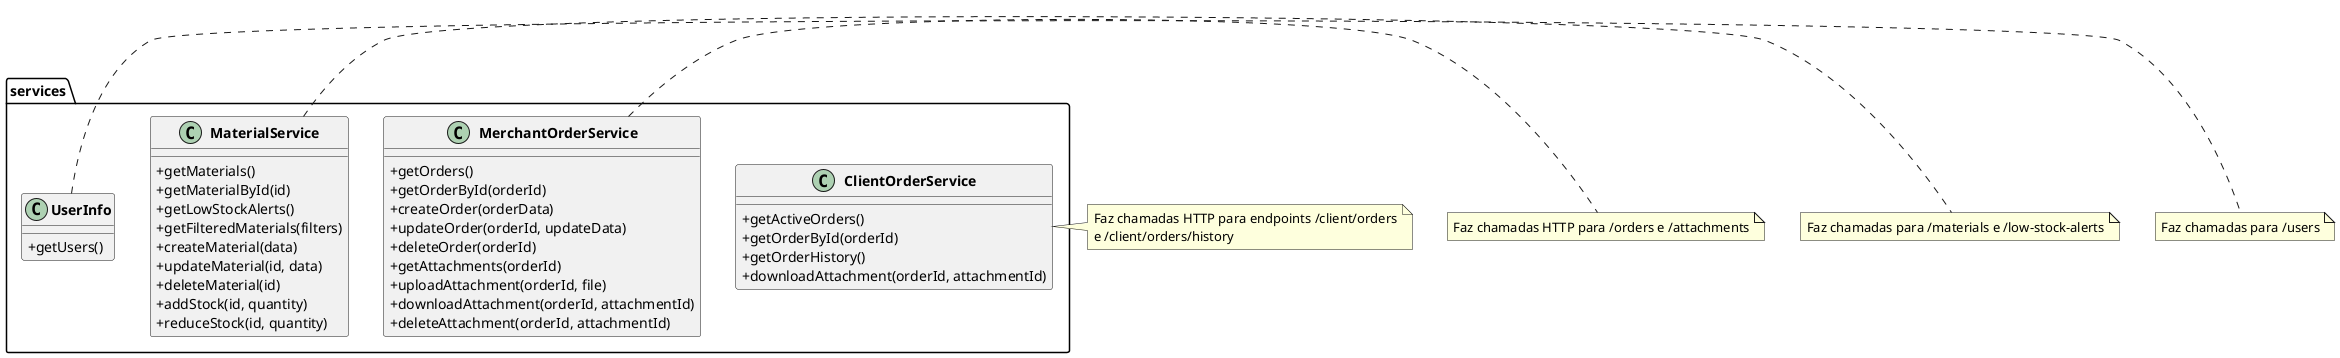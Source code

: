 @startuml
skinparam classAttributeIconSize 0
skinparam classFontStyle bold

package "services" {

  class ClientOrderService {
    +getActiveOrders()
    +getOrderById(orderId)
    +getOrderHistory()
    +downloadAttachment(orderId, attachmentId)
  }

  class MerchantOrderService {
    +getOrders()
    +getOrderById(orderId)
    +createOrder(orderData)
    +updateOrder(orderId, updateData)
    +deleteOrder(orderId)
    +getAttachments(orderId)
    +uploadAttachment(orderId, file)
    +downloadAttachment(orderId, attachmentId)
    +deleteAttachment(orderId, attachmentId)
  }

  class MaterialService {
    +getMaterials()
    +getMaterialById(id)
    +getLowStockAlerts()
    +getFilteredMaterials(filters)
    +createMaterial(data)
    +updateMaterial(id, data)
    +deleteMaterial(id)
    +addStock(id, quantity)
    +reduceStock(id, quantity)
  }

  class UserInfo {
    +getUsers()
  }
}

' Representar relação genérica com API (sem classe concreta)
note right of ClientOrderService
Faz chamadas HTTP para endpoints /client/orders
e /client/orders/history
end note

note right of MerchantOrderService
Faz chamadas HTTP para /orders e /attachments
end note

note right of MaterialService
Faz chamadas para /materials e /low-stock-alerts
end note

note right of UserInfo
Faz chamadas para /users
end note

@enduml

